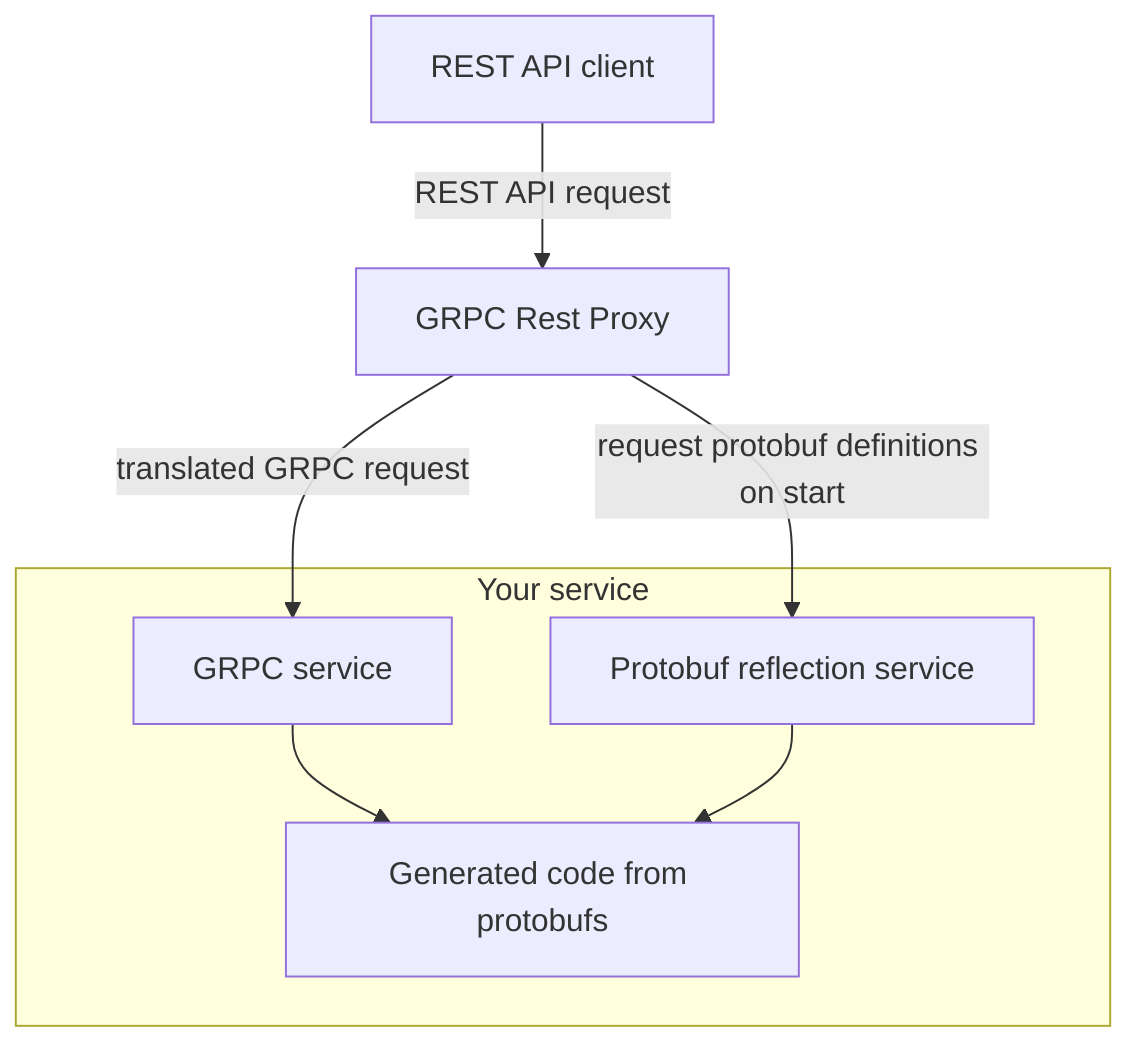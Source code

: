 flowchart TD
    U[REST API client] -->|REST API request|A
    A[GRPC Rest Proxy]
    A-->|request protobuf definitions on start|C
    A-->|translated GRPC request| B[GRPC service]
    subgraph S[Your service]
    B
    C[Protobuf reflection service]
    D[Generated code from protobufs]
    B-->D
    C-->D
    end